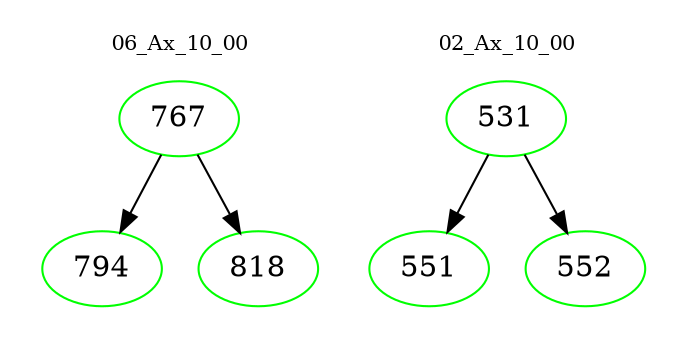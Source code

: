 digraph{
subgraph cluster_0 {
color = white
label = "06_Ax_10_00";
fontsize=10;
T0_767 [label="767", color="green"]
T0_767 -> T0_794 [color="black"]
T0_794 [label="794", color="green"]
T0_767 -> T0_818 [color="black"]
T0_818 [label="818", color="green"]
}
subgraph cluster_1 {
color = white
label = "02_Ax_10_00";
fontsize=10;
T1_531 [label="531", color="green"]
T1_531 -> T1_551 [color="black"]
T1_551 [label="551", color="green"]
T1_531 -> T1_552 [color="black"]
T1_552 [label="552", color="green"]
}
}
